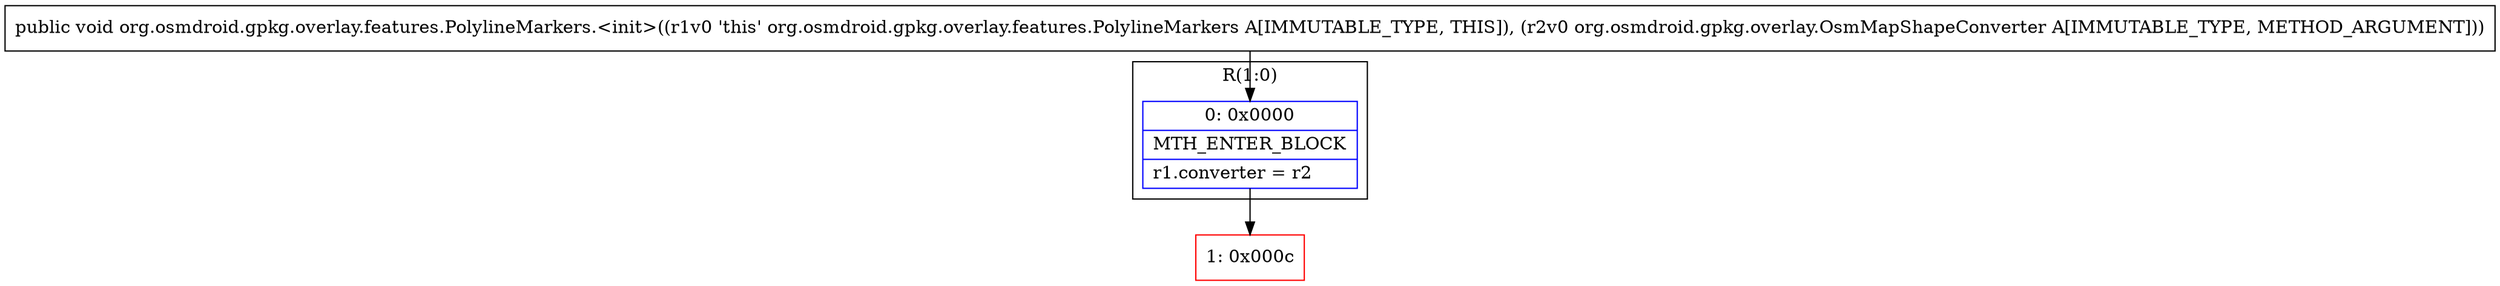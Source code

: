 digraph "CFG fororg.osmdroid.gpkg.overlay.features.PolylineMarkers.\<init\>(Lorg\/osmdroid\/gpkg\/overlay\/OsmMapShapeConverter;)V" {
subgraph cluster_Region_1988623461 {
label = "R(1:0)";
node [shape=record,color=blue];
Node_0 [shape=record,label="{0\:\ 0x0000|MTH_ENTER_BLOCK\l|r1.converter = r2\l}"];
}
Node_1 [shape=record,color=red,label="{1\:\ 0x000c}"];
MethodNode[shape=record,label="{public void org.osmdroid.gpkg.overlay.features.PolylineMarkers.\<init\>((r1v0 'this' org.osmdroid.gpkg.overlay.features.PolylineMarkers A[IMMUTABLE_TYPE, THIS]), (r2v0 org.osmdroid.gpkg.overlay.OsmMapShapeConverter A[IMMUTABLE_TYPE, METHOD_ARGUMENT])) }"];
MethodNode -> Node_0;
Node_0 -> Node_1;
}

